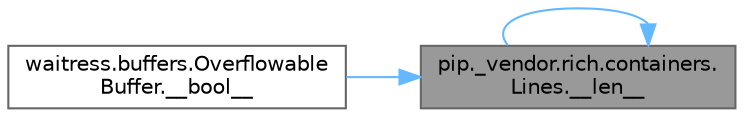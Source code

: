 digraph "pip._vendor.rich.containers.Lines.__len__"
{
 // LATEX_PDF_SIZE
  bgcolor="transparent";
  edge [fontname=Helvetica,fontsize=10,labelfontname=Helvetica,labelfontsize=10];
  node [fontname=Helvetica,fontsize=10,shape=box,height=0.2,width=0.4];
  rankdir="RL";
  Node1 [id="Node000001",label="pip._vendor.rich.containers.\lLines.__len__",height=0.2,width=0.4,color="gray40", fillcolor="grey60", style="filled", fontcolor="black",tooltip=" "];
  Node1 -> Node2 [id="edge1_Node000001_Node000002",dir="back",color="steelblue1",style="solid",tooltip=" "];
  Node2 [id="Node000002",label="waitress.buffers.Overflowable\lBuffer.__bool__",height=0.2,width=0.4,color="grey40", fillcolor="white", style="filled",URL="$classwaitress_1_1buffers_1_1_overflowable_buffer.html#afb6d9eccdeea0e50b91f9281878e017a",tooltip=" "];
  Node1 -> Node1 [id="edge2_Node000001_Node000001",dir="back",color="steelblue1",style="solid",tooltip=" "];
}

